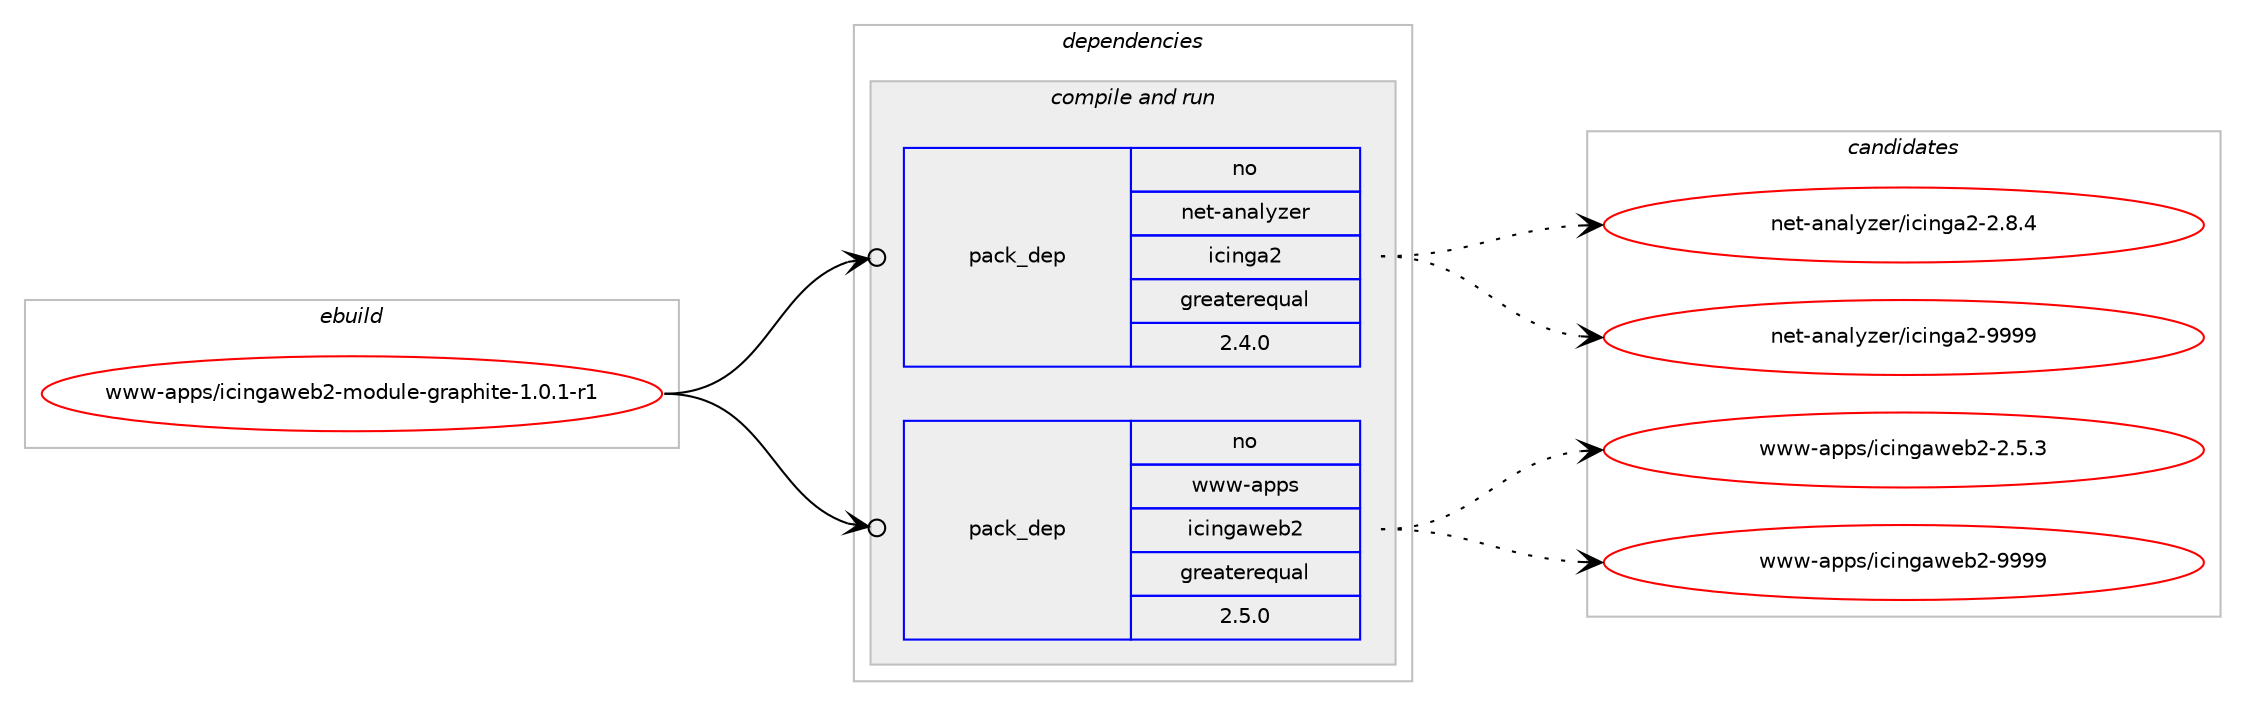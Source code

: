 digraph prolog {

# *************
# Graph options
# *************

newrank=true;
concentrate=true;
compound=true;
graph [rankdir=LR,fontname=Helvetica,fontsize=10,ranksep=1.5];#, ranksep=2.5, nodesep=0.2];
edge  [arrowhead=vee];
node  [fontname=Helvetica,fontsize=10];

# **********
# The ebuild
# **********

subgraph cluster_leftcol {
color=gray;
rank=same;
label=<<i>ebuild</i>>;
id [label="www-apps/icingaweb2-module-graphite-1.0.1-r1", color=red, width=4, href="../www-apps/icingaweb2-module-graphite-1.0.1-r1.svg"];
}

# ****************
# The dependencies
# ****************

subgraph cluster_midcol {
color=gray;
label=<<i>dependencies</i>>;
subgraph cluster_compile {
fillcolor="#eeeeee";
style=filled;
label=<<i>compile</i>>;
}
subgraph cluster_compileandrun {
fillcolor="#eeeeee";
style=filled;
label=<<i>compile and run</i>>;
subgraph pack4630 {
dependency5884 [label=<<TABLE BORDER="0" CELLBORDER="1" CELLSPACING="0" CELLPADDING="4" WIDTH="220"><TR><TD ROWSPAN="6" CELLPADDING="30">pack_dep</TD></TR><TR><TD WIDTH="110">no</TD></TR><TR><TD>net-analyzer</TD></TR><TR><TD>icinga2</TD></TR><TR><TD>greaterequal</TD></TR><TR><TD>2.4.0</TD></TR></TABLE>>, shape=none, color=blue];
}
id:e -> dependency5884:w [weight=20,style="solid",arrowhead="odotvee"];
subgraph pack4631 {
dependency5885 [label=<<TABLE BORDER="0" CELLBORDER="1" CELLSPACING="0" CELLPADDING="4" WIDTH="220"><TR><TD ROWSPAN="6" CELLPADDING="30">pack_dep</TD></TR><TR><TD WIDTH="110">no</TD></TR><TR><TD>www-apps</TD></TR><TR><TD>icingaweb2</TD></TR><TR><TD>greaterequal</TD></TR><TR><TD>2.5.0</TD></TR></TABLE>>, shape=none, color=blue];
}
id:e -> dependency5885:w [weight=20,style="solid",arrowhead="odotvee"];
}
subgraph cluster_run {
fillcolor="#eeeeee";
style=filled;
label=<<i>run</i>>;
}
}

# **************
# The candidates
# **************

subgraph cluster_choices {
rank=same;
color=gray;
label=<<i>candidates</i>>;

subgraph choice4630 {
color=black;
nodesep=1;
choice11010111645971109710812112210111447105991051101039750455046564652 [label="net-analyzer/icinga2-2.8.4", color=red, width=4,href="../net-analyzer/icinga2-2.8.4.svg"];
choice110101116459711097108121122101114471059910511010397504557575757 [label="net-analyzer/icinga2-9999", color=red, width=4,href="../net-analyzer/icinga2-9999.svg"];
dependency5884:e -> choice11010111645971109710812112210111447105991051101039750455046564652:w [style=dotted,weight="100"];
dependency5884:e -> choice110101116459711097108121122101114471059910511010397504557575757:w [style=dotted,weight="100"];
}
subgraph choice4631 {
color=black;
nodesep=1;
choice11911911945971121121154710599105110103971191019850455046534651 [label="www-apps/icingaweb2-2.5.3", color=red, width=4,href="../www-apps/icingaweb2-2.5.3.svg"];
choice119119119459711211211547105991051101039711910198504557575757 [label="www-apps/icingaweb2-9999", color=red, width=4,href="../www-apps/icingaweb2-9999.svg"];
dependency5885:e -> choice11911911945971121121154710599105110103971191019850455046534651:w [style=dotted,weight="100"];
dependency5885:e -> choice119119119459711211211547105991051101039711910198504557575757:w [style=dotted,weight="100"];
}
}

}

